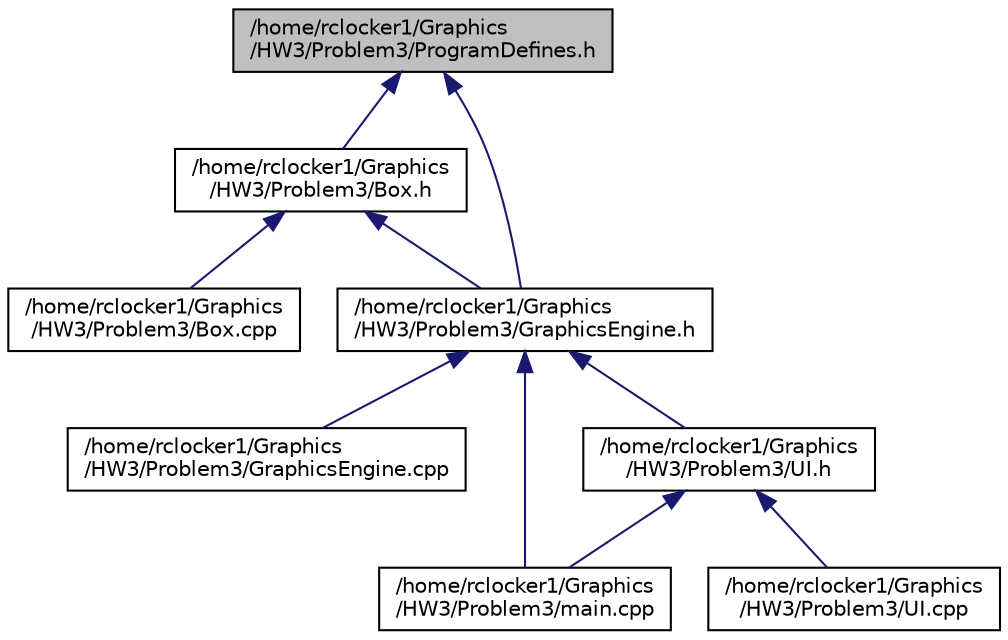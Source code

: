 digraph "/home/rclocker1/Graphics/HW3/Problem3/ProgramDefines.h"
{
  edge [fontname="Helvetica",fontsize="10",labelfontname="Helvetica",labelfontsize="10"];
  node [fontname="Helvetica",fontsize="10",shape=record];
  Node1 [label="/home/rclocker1/Graphics\l/HW3/Problem3/ProgramDefines.h",height=0.2,width=0.4,color="black", fillcolor="grey75", style="filled", fontcolor="black"];
  Node1 -> Node2 [dir="back",color="midnightblue",fontsize="10",style="solid"];
  Node2 [label="/home/rclocker1/Graphics\l/HW3/Problem3/Box.h",height=0.2,width=0.4,color="black", fillcolor="white", style="filled",URL="$_box_8h.html",tooltip="Header file for Box.cpp. "];
  Node2 -> Node3 [dir="back",color="midnightblue",fontsize="10",style="solid"];
  Node3 [label="/home/rclocker1/Graphics\l/HW3/Problem3/Box.cpp",height=0.2,width=0.4,color="black", fillcolor="white", style="filled",URL="$_box_8cpp.html",tooltip="Rectangle object with yellow outlining, selecting, deselecting, and dragging capabilities. "];
  Node2 -> Node4 [dir="back",color="midnightblue",fontsize="10",style="solid"];
  Node4 [label="/home/rclocker1/Graphics\l/HW3/Problem3/GraphicsEngine.h",height=0.2,width=0.4,color="black", fillcolor="white", style="filled",URL="$_graphics_engine_8h.html",tooltip="Header file for GraphicsEngine.cpp. "];
  Node4 -> Node5 [dir="back",color="midnightblue",fontsize="10",style="solid"];
  Node5 [label="/home/rclocker1/Graphics\l/HW3/Problem3/GraphicsEngine.cpp",height=0.2,width=0.4,color="black", fillcolor="white", style="filled",URL="$_graphics_engine_8cpp.html",tooltip="Main graphics driver for the program. "];
  Node4 -> Node6 [dir="back",color="midnightblue",fontsize="10",style="solid"];
  Node6 [label="/home/rclocker1/Graphics\l/HW3/Problem3/main.cpp",height=0.2,width=0.4,color="black", fillcolor="white", style="filled",URL="$main_8cpp.html",tooltip="Main driver for the program. "];
  Node4 -> Node7 [dir="back",color="midnightblue",fontsize="10",style="solid"];
  Node7 [label="/home/rclocker1/Graphics\l/HW3/Problem3/UI.h",height=0.2,width=0.4,color="black", fillcolor="white", style="filled",URL="$_u_i_8h.html",tooltip="Header file for UI.cpp. "];
  Node7 -> Node6 [dir="back",color="midnightblue",fontsize="10",style="solid"];
  Node7 -> Node8 [dir="back",color="midnightblue",fontsize="10",style="solid"];
  Node8 [label="/home/rclocker1/Graphics\l/HW3/Problem3/UI.cpp",height=0.2,width=0.4,color="black", fillcolor="white", style="filled",URL="$_u_i_8cpp.html",tooltip="User interface processor for the program. "];
  Node1 -> Node4 [dir="back",color="midnightblue",fontsize="10",style="solid"];
}
